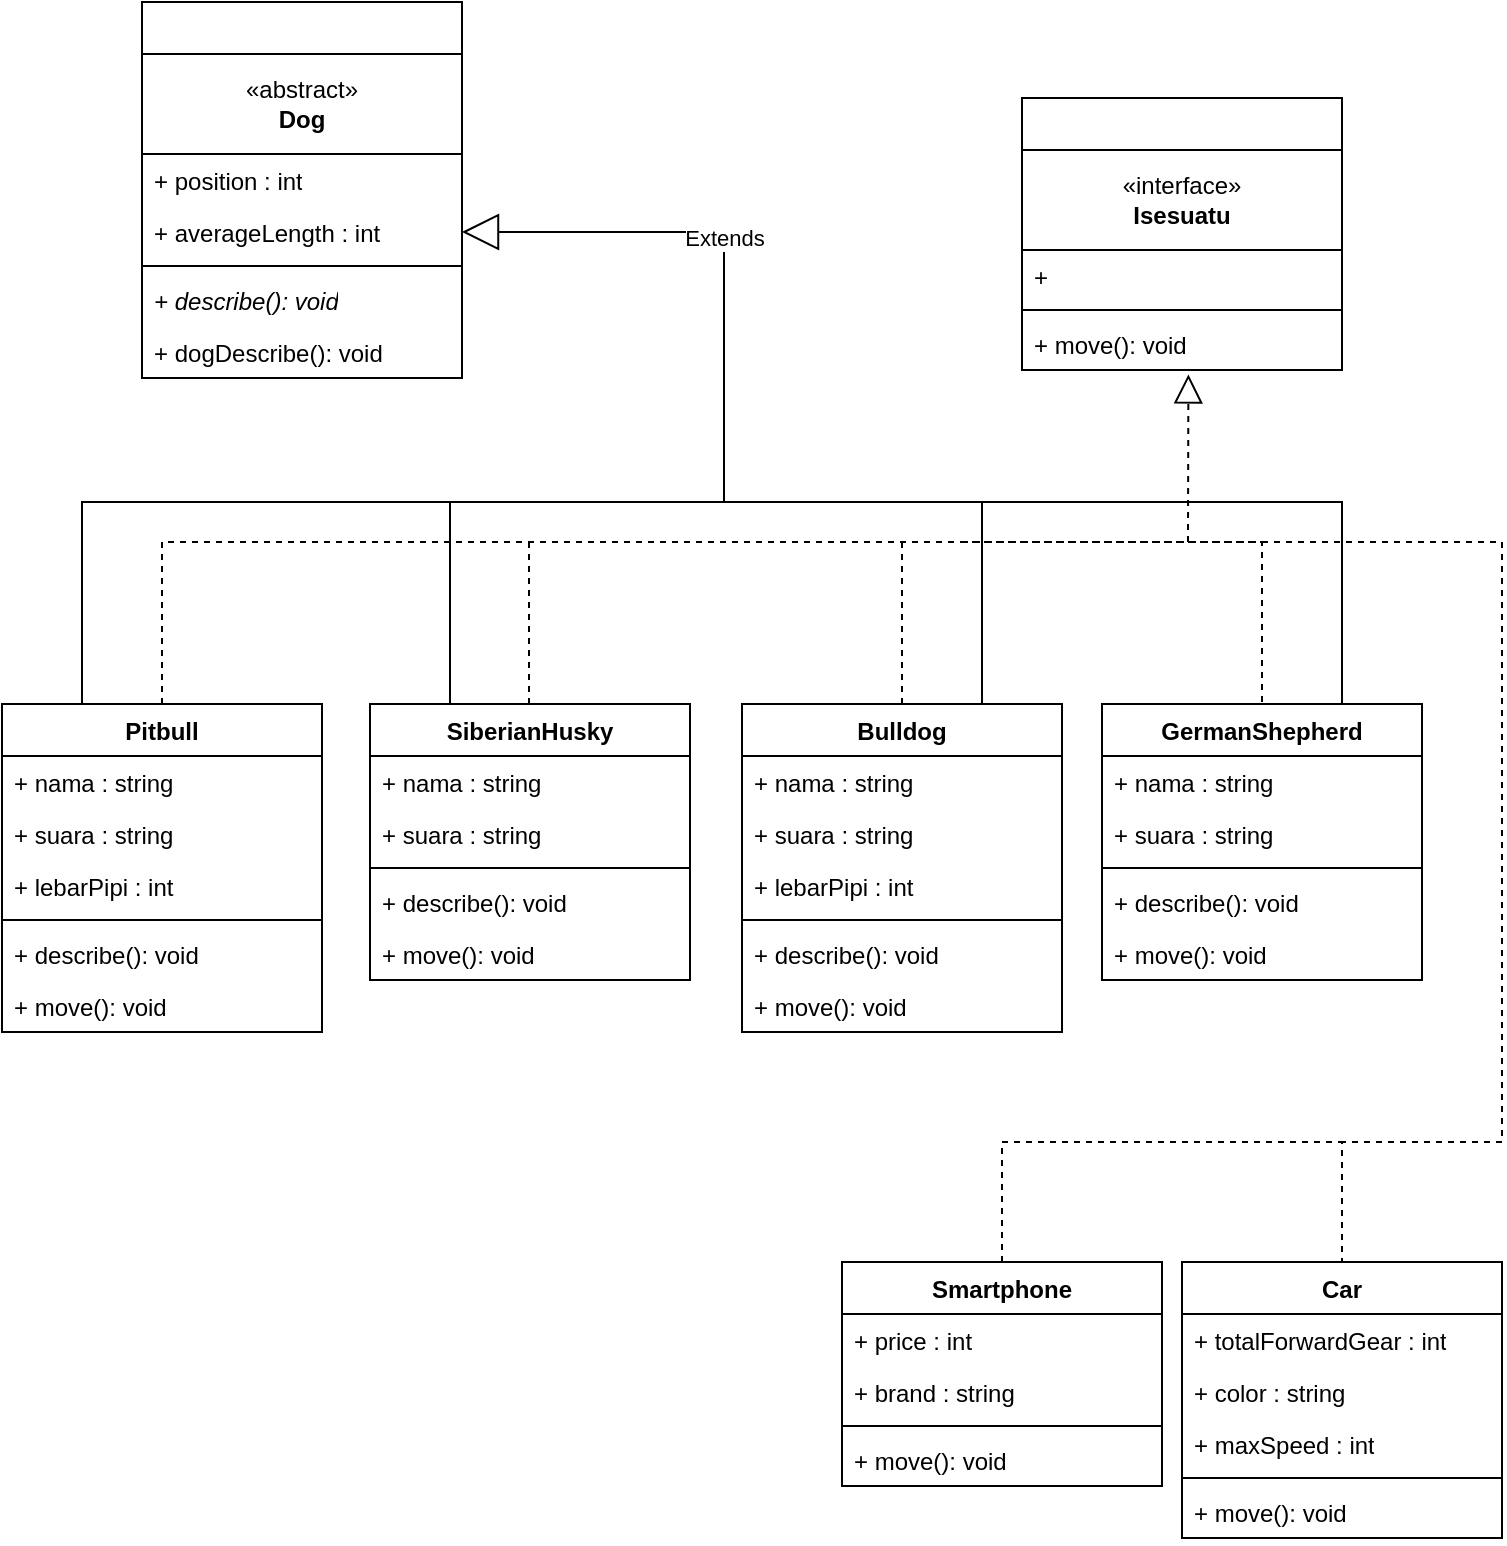 <mxfile version="24.2.5" type="device">
  <diagram id="C5RBs43oDa-KdzZeNtuy" name="Page-1">
    <mxGraphModel dx="1050" dy="621" grid="1" gridSize="10" guides="1" tooltips="1" connect="1" arrows="1" fold="1" page="1" pageScale="1" pageWidth="827" pageHeight="1169" math="0" shadow="0">
      <root>
        <mxCell id="WIyWlLk6GJQsqaUBKTNV-0" />
        <mxCell id="WIyWlLk6GJQsqaUBKTNV-1" parent="WIyWlLk6GJQsqaUBKTNV-0" />
        <mxCell id="BOajT0bj63UfGUeSzgI--5" value="" style="swimlane;fontStyle=1;align=center;verticalAlign=top;childLayout=stackLayout;horizontal=1;startSize=26;horizontalStack=0;resizeParent=1;resizeParentMax=0;resizeLast=0;collapsible=1;marginBottom=0;whiteSpace=wrap;html=1;" vertex="1" parent="WIyWlLk6GJQsqaUBKTNV-1">
          <mxGeometry x="550" y="68" width="160" height="136" as="geometry" />
        </mxCell>
        <mxCell id="BOajT0bj63UfGUeSzgI--4" value="«interface»&lt;br&gt;&lt;b&gt;Isesuatu&lt;/b&gt;" style="html=1;whiteSpace=wrap;" vertex="1" parent="BOajT0bj63UfGUeSzgI--5">
          <mxGeometry y="26" width="160" height="50" as="geometry" />
        </mxCell>
        <mxCell id="BOajT0bj63UfGUeSzgI--6" value="+" style="text;strokeColor=none;fillColor=none;align=left;verticalAlign=top;spacingLeft=4;spacingRight=4;overflow=hidden;rotatable=0;points=[[0,0.5],[1,0.5]];portConstraint=eastwest;whiteSpace=wrap;html=1;" vertex="1" parent="BOajT0bj63UfGUeSzgI--5">
          <mxGeometry y="76" width="160" height="26" as="geometry" />
        </mxCell>
        <mxCell id="BOajT0bj63UfGUeSzgI--7" value="" style="line;strokeWidth=1;fillColor=none;align=left;verticalAlign=middle;spacingTop=-1;spacingLeft=3;spacingRight=3;rotatable=0;labelPosition=right;points=[];portConstraint=eastwest;strokeColor=inherit;" vertex="1" parent="BOajT0bj63UfGUeSzgI--5">
          <mxGeometry y="102" width="160" height="8" as="geometry" />
        </mxCell>
        <mxCell id="BOajT0bj63UfGUeSzgI--8" value="+ move(): void" style="text;strokeColor=none;fillColor=none;align=left;verticalAlign=top;spacingLeft=4;spacingRight=4;overflow=hidden;rotatable=0;points=[[0,0.5],[1,0.5]];portConstraint=eastwest;whiteSpace=wrap;html=1;" vertex="1" parent="BOajT0bj63UfGUeSzgI--5">
          <mxGeometry y="110" width="160" height="26" as="geometry" />
        </mxCell>
        <mxCell id="BOajT0bj63UfGUeSzgI--9" value="" style="swimlane;fontStyle=1;align=center;verticalAlign=top;childLayout=stackLayout;horizontal=1;startSize=26;horizontalStack=0;resizeParent=1;resizeParentMax=0;resizeLast=0;collapsible=1;marginBottom=0;whiteSpace=wrap;html=1;" vertex="1" parent="WIyWlLk6GJQsqaUBKTNV-1">
          <mxGeometry x="110" y="20" width="160" height="188" as="geometry" />
        </mxCell>
        <mxCell id="BOajT0bj63UfGUeSzgI--10" value="«abstract»&lt;br&gt;&lt;b&gt;Dog&lt;/b&gt;" style="html=1;whiteSpace=wrap;" vertex="1" parent="BOajT0bj63UfGUeSzgI--9">
          <mxGeometry y="26" width="160" height="50" as="geometry" />
        </mxCell>
        <mxCell id="BOajT0bj63UfGUeSzgI--11" value="+ position : int" style="text;strokeColor=none;fillColor=none;align=left;verticalAlign=top;spacingLeft=4;spacingRight=4;overflow=hidden;rotatable=0;points=[[0,0.5],[1,0.5]];portConstraint=eastwest;whiteSpace=wrap;html=1;" vertex="1" parent="BOajT0bj63UfGUeSzgI--9">
          <mxGeometry y="76" width="160" height="26" as="geometry" />
        </mxCell>
        <mxCell id="BOajT0bj63UfGUeSzgI--19" value="+ averageLength : int" style="text;strokeColor=none;fillColor=none;align=left;verticalAlign=top;spacingLeft=4;spacingRight=4;overflow=hidden;rotatable=0;points=[[0,0.5],[1,0.5]];portConstraint=eastwest;whiteSpace=wrap;html=1;" vertex="1" parent="BOajT0bj63UfGUeSzgI--9">
          <mxGeometry y="102" width="160" height="26" as="geometry" />
        </mxCell>
        <mxCell id="BOajT0bj63UfGUeSzgI--12" value="" style="line;strokeWidth=1;fillColor=none;align=left;verticalAlign=middle;spacingTop=-1;spacingLeft=3;spacingRight=3;rotatable=0;labelPosition=right;points=[];portConstraint=eastwest;strokeColor=inherit;" vertex="1" parent="BOajT0bj63UfGUeSzgI--9">
          <mxGeometry y="128" width="160" height="8" as="geometry" />
        </mxCell>
        <mxCell id="BOajT0bj63UfGUeSzgI--13" value="+ describe(): void" style="text;strokeColor=none;fillColor=none;align=left;verticalAlign=top;spacingLeft=4;spacingRight=4;overflow=hidden;rotatable=0;points=[[0,0.5],[1,0.5]];portConstraint=eastwest;whiteSpace=wrap;html=1;fontStyle=2" vertex="1" parent="BOajT0bj63UfGUeSzgI--9">
          <mxGeometry y="136" width="160" height="26" as="geometry" />
        </mxCell>
        <mxCell id="BOajT0bj63UfGUeSzgI--20" value="+ dogDescribe(): void" style="text;strokeColor=none;fillColor=none;align=left;verticalAlign=top;spacingLeft=4;spacingRight=4;overflow=hidden;rotatable=0;points=[[0,0.5],[1,0.5]];portConstraint=eastwest;whiteSpace=wrap;html=1;" vertex="1" parent="BOajT0bj63UfGUeSzgI--9">
          <mxGeometry y="162" width="160" height="26" as="geometry" />
        </mxCell>
        <mxCell id="BOajT0bj63UfGUeSzgI--21" value="Pitbull" style="swimlane;fontStyle=1;align=center;verticalAlign=top;childLayout=stackLayout;horizontal=1;startSize=26;horizontalStack=0;resizeParent=1;resizeParentMax=0;resizeLast=0;collapsible=1;marginBottom=0;whiteSpace=wrap;html=1;" vertex="1" parent="WIyWlLk6GJQsqaUBKTNV-1">
          <mxGeometry x="40" y="371" width="160" height="164" as="geometry" />
        </mxCell>
        <mxCell id="BOajT0bj63UfGUeSzgI--23" value="+ nama : string" style="text;strokeColor=none;fillColor=none;align=left;verticalAlign=top;spacingLeft=4;spacingRight=4;overflow=hidden;rotatable=0;points=[[0,0.5],[1,0.5]];portConstraint=eastwest;whiteSpace=wrap;html=1;" vertex="1" parent="BOajT0bj63UfGUeSzgI--21">
          <mxGeometry y="26" width="160" height="26" as="geometry" />
        </mxCell>
        <mxCell id="BOajT0bj63UfGUeSzgI--24" value="+ suara : string" style="text;strokeColor=none;fillColor=none;align=left;verticalAlign=top;spacingLeft=4;spacingRight=4;overflow=hidden;rotatable=0;points=[[0,0.5],[1,0.5]];portConstraint=eastwest;whiteSpace=wrap;html=1;" vertex="1" parent="BOajT0bj63UfGUeSzgI--21">
          <mxGeometry y="52" width="160" height="26" as="geometry" />
        </mxCell>
        <mxCell id="BOajT0bj63UfGUeSzgI--28" value="+ lebarPipi : int" style="text;strokeColor=none;fillColor=none;align=left;verticalAlign=top;spacingLeft=4;spacingRight=4;overflow=hidden;rotatable=0;points=[[0,0.5],[1,0.5]];portConstraint=eastwest;whiteSpace=wrap;html=1;" vertex="1" parent="BOajT0bj63UfGUeSzgI--21">
          <mxGeometry y="78" width="160" height="26" as="geometry" />
        </mxCell>
        <mxCell id="BOajT0bj63UfGUeSzgI--25" value="" style="line;strokeWidth=1;fillColor=none;align=left;verticalAlign=middle;spacingTop=-1;spacingLeft=3;spacingRight=3;rotatable=0;labelPosition=right;points=[];portConstraint=eastwest;strokeColor=inherit;" vertex="1" parent="BOajT0bj63UfGUeSzgI--21">
          <mxGeometry y="104" width="160" height="8" as="geometry" />
        </mxCell>
        <mxCell id="BOajT0bj63UfGUeSzgI--26" value="+ describe(): void" style="text;strokeColor=none;fillColor=none;align=left;verticalAlign=top;spacingLeft=4;spacingRight=4;overflow=hidden;rotatable=0;points=[[0,0.5],[1,0.5]];portConstraint=eastwest;whiteSpace=wrap;html=1;fontStyle=0" vertex="1" parent="BOajT0bj63UfGUeSzgI--21">
          <mxGeometry y="112" width="160" height="26" as="geometry" />
        </mxCell>
        <mxCell id="BOajT0bj63UfGUeSzgI--27" value="+ move(): void" style="text;strokeColor=none;fillColor=none;align=left;verticalAlign=top;spacingLeft=4;spacingRight=4;overflow=hidden;rotatable=0;points=[[0,0.5],[1,0.5]];portConstraint=eastwest;whiteSpace=wrap;html=1;" vertex="1" parent="BOajT0bj63UfGUeSzgI--21">
          <mxGeometry y="138" width="160" height="26" as="geometry" />
        </mxCell>
        <mxCell id="BOajT0bj63UfGUeSzgI--29" value="SiberianHusky" style="swimlane;fontStyle=1;align=center;verticalAlign=top;childLayout=stackLayout;horizontal=1;startSize=26;horizontalStack=0;resizeParent=1;resizeParentMax=0;resizeLast=0;collapsible=1;marginBottom=0;whiteSpace=wrap;html=1;" vertex="1" parent="WIyWlLk6GJQsqaUBKTNV-1">
          <mxGeometry x="224" y="371" width="160" height="138" as="geometry" />
        </mxCell>
        <mxCell id="BOajT0bj63UfGUeSzgI--31" value="+ nama : string" style="text;strokeColor=none;fillColor=none;align=left;verticalAlign=top;spacingLeft=4;spacingRight=4;overflow=hidden;rotatable=0;points=[[0,0.5],[1,0.5]];portConstraint=eastwest;whiteSpace=wrap;html=1;" vertex="1" parent="BOajT0bj63UfGUeSzgI--29">
          <mxGeometry y="26" width="160" height="26" as="geometry" />
        </mxCell>
        <mxCell id="BOajT0bj63UfGUeSzgI--32" value="+ suara : string" style="text;strokeColor=none;fillColor=none;align=left;verticalAlign=top;spacingLeft=4;spacingRight=4;overflow=hidden;rotatable=0;points=[[0,0.5],[1,0.5]];portConstraint=eastwest;whiteSpace=wrap;html=1;" vertex="1" parent="BOajT0bj63UfGUeSzgI--29">
          <mxGeometry y="52" width="160" height="26" as="geometry" />
        </mxCell>
        <mxCell id="BOajT0bj63UfGUeSzgI--34" value="" style="line;strokeWidth=1;fillColor=none;align=left;verticalAlign=middle;spacingTop=-1;spacingLeft=3;spacingRight=3;rotatable=0;labelPosition=right;points=[];portConstraint=eastwest;strokeColor=inherit;" vertex="1" parent="BOajT0bj63UfGUeSzgI--29">
          <mxGeometry y="78" width="160" height="8" as="geometry" />
        </mxCell>
        <mxCell id="BOajT0bj63UfGUeSzgI--35" value="+ describe(): void" style="text;strokeColor=none;fillColor=none;align=left;verticalAlign=top;spacingLeft=4;spacingRight=4;overflow=hidden;rotatable=0;points=[[0,0.5],[1,0.5]];portConstraint=eastwest;whiteSpace=wrap;html=1;fontStyle=0" vertex="1" parent="BOajT0bj63UfGUeSzgI--29">
          <mxGeometry y="86" width="160" height="26" as="geometry" />
        </mxCell>
        <mxCell id="BOajT0bj63UfGUeSzgI--36" value="+ move(): void" style="text;strokeColor=none;fillColor=none;align=left;verticalAlign=top;spacingLeft=4;spacingRight=4;overflow=hidden;rotatable=0;points=[[0,0.5],[1,0.5]];portConstraint=eastwest;whiteSpace=wrap;html=1;" vertex="1" parent="BOajT0bj63UfGUeSzgI--29">
          <mxGeometry y="112" width="160" height="26" as="geometry" />
        </mxCell>
        <mxCell id="BOajT0bj63UfGUeSzgI--37" value="Bulldog" style="swimlane;fontStyle=1;align=center;verticalAlign=top;childLayout=stackLayout;horizontal=1;startSize=26;horizontalStack=0;resizeParent=1;resizeParentMax=0;resizeLast=0;collapsible=1;marginBottom=0;whiteSpace=wrap;html=1;" vertex="1" parent="WIyWlLk6GJQsqaUBKTNV-1">
          <mxGeometry x="410" y="371" width="160" height="164" as="geometry" />
        </mxCell>
        <mxCell id="BOajT0bj63UfGUeSzgI--39" value="+ nama : string" style="text;strokeColor=none;fillColor=none;align=left;verticalAlign=top;spacingLeft=4;spacingRight=4;overflow=hidden;rotatable=0;points=[[0,0.5],[1,0.5]];portConstraint=eastwest;whiteSpace=wrap;html=1;" vertex="1" parent="BOajT0bj63UfGUeSzgI--37">
          <mxGeometry y="26" width="160" height="26" as="geometry" />
        </mxCell>
        <mxCell id="BOajT0bj63UfGUeSzgI--40" value="+ suara : string" style="text;strokeColor=none;fillColor=none;align=left;verticalAlign=top;spacingLeft=4;spacingRight=4;overflow=hidden;rotatable=0;points=[[0,0.5],[1,0.5]];portConstraint=eastwest;whiteSpace=wrap;html=1;" vertex="1" parent="BOajT0bj63UfGUeSzgI--37">
          <mxGeometry y="52" width="160" height="26" as="geometry" />
        </mxCell>
        <mxCell id="BOajT0bj63UfGUeSzgI--41" value="+ lebarPipi : int" style="text;strokeColor=none;fillColor=none;align=left;verticalAlign=top;spacingLeft=4;spacingRight=4;overflow=hidden;rotatable=0;points=[[0,0.5],[1,0.5]];portConstraint=eastwest;whiteSpace=wrap;html=1;" vertex="1" parent="BOajT0bj63UfGUeSzgI--37">
          <mxGeometry y="78" width="160" height="26" as="geometry" />
        </mxCell>
        <mxCell id="BOajT0bj63UfGUeSzgI--42" value="" style="line;strokeWidth=1;fillColor=none;align=left;verticalAlign=middle;spacingTop=-1;spacingLeft=3;spacingRight=3;rotatable=0;labelPosition=right;points=[];portConstraint=eastwest;strokeColor=inherit;" vertex="1" parent="BOajT0bj63UfGUeSzgI--37">
          <mxGeometry y="104" width="160" height="8" as="geometry" />
        </mxCell>
        <mxCell id="BOajT0bj63UfGUeSzgI--43" value="+ describe(): void" style="text;strokeColor=none;fillColor=none;align=left;verticalAlign=top;spacingLeft=4;spacingRight=4;overflow=hidden;rotatable=0;points=[[0,0.5],[1,0.5]];portConstraint=eastwest;whiteSpace=wrap;html=1;fontStyle=0" vertex="1" parent="BOajT0bj63UfGUeSzgI--37">
          <mxGeometry y="112" width="160" height="26" as="geometry" />
        </mxCell>
        <mxCell id="BOajT0bj63UfGUeSzgI--44" value="+ move(): void" style="text;strokeColor=none;fillColor=none;align=left;verticalAlign=top;spacingLeft=4;spacingRight=4;overflow=hidden;rotatable=0;points=[[0,0.5],[1,0.5]];portConstraint=eastwest;whiteSpace=wrap;html=1;" vertex="1" parent="BOajT0bj63UfGUeSzgI--37">
          <mxGeometry y="138" width="160" height="26" as="geometry" />
        </mxCell>
        <mxCell id="BOajT0bj63UfGUeSzgI--45" value="GermanShepherd" style="swimlane;fontStyle=1;align=center;verticalAlign=top;childLayout=stackLayout;horizontal=1;startSize=26;horizontalStack=0;resizeParent=1;resizeParentMax=0;resizeLast=0;collapsible=1;marginBottom=0;whiteSpace=wrap;html=1;" vertex="1" parent="WIyWlLk6GJQsqaUBKTNV-1">
          <mxGeometry x="590" y="371" width="160" height="138" as="geometry" />
        </mxCell>
        <mxCell id="BOajT0bj63UfGUeSzgI--47" value="+ nama : string" style="text;strokeColor=none;fillColor=none;align=left;verticalAlign=top;spacingLeft=4;spacingRight=4;overflow=hidden;rotatable=0;points=[[0,0.5],[1,0.5]];portConstraint=eastwest;whiteSpace=wrap;html=1;" vertex="1" parent="BOajT0bj63UfGUeSzgI--45">
          <mxGeometry y="26" width="160" height="26" as="geometry" />
        </mxCell>
        <mxCell id="BOajT0bj63UfGUeSzgI--48" value="+ suara : string" style="text;strokeColor=none;fillColor=none;align=left;verticalAlign=top;spacingLeft=4;spacingRight=4;overflow=hidden;rotatable=0;points=[[0,0.5],[1,0.5]];portConstraint=eastwest;whiteSpace=wrap;html=1;" vertex="1" parent="BOajT0bj63UfGUeSzgI--45">
          <mxGeometry y="52" width="160" height="26" as="geometry" />
        </mxCell>
        <mxCell id="BOajT0bj63UfGUeSzgI--49" value="" style="line;strokeWidth=1;fillColor=none;align=left;verticalAlign=middle;spacingTop=-1;spacingLeft=3;spacingRight=3;rotatable=0;labelPosition=right;points=[];portConstraint=eastwest;strokeColor=inherit;" vertex="1" parent="BOajT0bj63UfGUeSzgI--45">
          <mxGeometry y="78" width="160" height="8" as="geometry" />
        </mxCell>
        <mxCell id="BOajT0bj63UfGUeSzgI--50" value="+ describe(): void" style="text;strokeColor=none;fillColor=none;align=left;verticalAlign=top;spacingLeft=4;spacingRight=4;overflow=hidden;rotatable=0;points=[[0,0.5],[1,0.5]];portConstraint=eastwest;whiteSpace=wrap;html=1;fontStyle=0" vertex="1" parent="BOajT0bj63UfGUeSzgI--45">
          <mxGeometry y="86" width="160" height="26" as="geometry" />
        </mxCell>
        <mxCell id="BOajT0bj63UfGUeSzgI--51" value="+ move(): void" style="text;strokeColor=none;fillColor=none;align=left;verticalAlign=top;spacingLeft=4;spacingRight=4;overflow=hidden;rotatable=0;points=[[0,0.5],[1,0.5]];portConstraint=eastwest;whiteSpace=wrap;html=1;" vertex="1" parent="BOajT0bj63UfGUeSzgI--45">
          <mxGeometry y="112" width="160" height="26" as="geometry" />
        </mxCell>
        <mxCell id="BOajT0bj63UfGUeSzgI--52" value="Smartphone" style="swimlane;fontStyle=1;align=center;verticalAlign=top;childLayout=stackLayout;horizontal=1;startSize=26;horizontalStack=0;resizeParent=1;resizeParentMax=0;resizeLast=0;collapsible=1;marginBottom=0;whiteSpace=wrap;html=1;" vertex="1" parent="WIyWlLk6GJQsqaUBKTNV-1">
          <mxGeometry x="460" y="650" width="160" height="112" as="geometry" />
        </mxCell>
        <mxCell id="BOajT0bj63UfGUeSzgI--54" value="+ price : int" style="text;strokeColor=none;fillColor=none;align=left;verticalAlign=top;spacingLeft=4;spacingRight=4;overflow=hidden;rotatable=0;points=[[0,0.5],[1,0.5]];portConstraint=eastwest;whiteSpace=wrap;html=1;" vertex="1" parent="BOajT0bj63UfGUeSzgI--52">
          <mxGeometry y="26" width="160" height="26" as="geometry" />
        </mxCell>
        <mxCell id="BOajT0bj63UfGUeSzgI--55" value="+ brand : string" style="text;strokeColor=none;fillColor=none;align=left;verticalAlign=top;spacingLeft=4;spacingRight=4;overflow=hidden;rotatable=0;points=[[0,0.5],[1,0.5]];portConstraint=eastwest;whiteSpace=wrap;html=1;" vertex="1" parent="BOajT0bj63UfGUeSzgI--52">
          <mxGeometry y="52" width="160" height="26" as="geometry" />
        </mxCell>
        <mxCell id="BOajT0bj63UfGUeSzgI--56" value="" style="line;strokeWidth=1;fillColor=none;align=left;verticalAlign=middle;spacingTop=-1;spacingLeft=3;spacingRight=3;rotatable=0;labelPosition=right;points=[];portConstraint=eastwest;strokeColor=inherit;" vertex="1" parent="BOajT0bj63UfGUeSzgI--52">
          <mxGeometry y="78" width="160" height="8" as="geometry" />
        </mxCell>
        <mxCell id="BOajT0bj63UfGUeSzgI--58" value="+ move(): void" style="text;strokeColor=none;fillColor=none;align=left;verticalAlign=top;spacingLeft=4;spacingRight=4;overflow=hidden;rotatable=0;points=[[0,0.5],[1,0.5]];portConstraint=eastwest;whiteSpace=wrap;html=1;" vertex="1" parent="BOajT0bj63UfGUeSzgI--52">
          <mxGeometry y="86" width="160" height="26" as="geometry" />
        </mxCell>
        <mxCell id="BOajT0bj63UfGUeSzgI--59" value="Car" style="swimlane;fontStyle=1;align=center;verticalAlign=top;childLayout=stackLayout;horizontal=1;startSize=26;horizontalStack=0;resizeParent=1;resizeParentMax=0;resizeLast=0;collapsible=1;marginBottom=0;whiteSpace=wrap;html=1;" vertex="1" parent="WIyWlLk6GJQsqaUBKTNV-1">
          <mxGeometry x="630" y="650" width="160" height="138" as="geometry" />
        </mxCell>
        <mxCell id="BOajT0bj63UfGUeSzgI--61" value="+ totalForwardGear : int" style="text;strokeColor=none;fillColor=none;align=left;verticalAlign=top;spacingLeft=4;spacingRight=4;overflow=hidden;rotatable=0;points=[[0,0.5],[1,0.5]];portConstraint=eastwest;whiteSpace=wrap;html=1;" vertex="1" parent="BOajT0bj63UfGUeSzgI--59">
          <mxGeometry y="26" width="160" height="26" as="geometry" />
        </mxCell>
        <mxCell id="BOajT0bj63UfGUeSzgI--62" value="+ color : string" style="text;strokeColor=none;fillColor=none;align=left;verticalAlign=top;spacingLeft=4;spacingRight=4;overflow=hidden;rotatable=0;points=[[0,0.5],[1,0.5]];portConstraint=eastwest;whiteSpace=wrap;html=1;" vertex="1" parent="BOajT0bj63UfGUeSzgI--59">
          <mxGeometry y="52" width="160" height="26" as="geometry" />
        </mxCell>
        <mxCell id="BOajT0bj63UfGUeSzgI--65" value="+ maxSpeed : int" style="text;strokeColor=none;fillColor=none;align=left;verticalAlign=top;spacingLeft=4;spacingRight=4;overflow=hidden;rotatable=0;points=[[0,0.5],[1,0.5]];portConstraint=eastwest;whiteSpace=wrap;html=1;" vertex="1" parent="BOajT0bj63UfGUeSzgI--59">
          <mxGeometry y="78" width="160" height="26" as="geometry" />
        </mxCell>
        <mxCell id="BOajT0bj63UfGUeSzgI--63" value="" style="line;strokeWidth=1;fillColor=none;align=left;verticalAlign=middle;spacingTop=-1;spacingLeft=3;spacingRight=3;rotatable=0;labelPosition=right;points=[];portConstraint=eastwest;strokeColor=inherit;" vertex="1" parent="BOajT0bj63UfGUeSzgI--59">
          <mxGeometry y="104" width="160" height="8" as="geometry" />
        </mxCell>
        <mxCell id="BOajT0bj63UfGUeSzgI--64" value="+ move(): void" style="text;strokeColor=none;fillColor=none;align=left;verticalAlign=top;spacingLeft=4;spacingRight=4;overflow=hidden;rotatable=0;points=[[0,0.5],[1,0.5]];portConstraint=eastwest;whiteSpace=wrap;html=1;" vertex="1" parent="BOajT0bj63UfGUeSzgI--59">
          <mxGeometry y="112" width="160" height="26" as="geometry" />
        </mxCell>
        <mxCell id="BOajT0bj63UfGUeSzgI--67" value="" style="endArrow=block;dashed=1;endFill=0;endSize=12;html=1;rounded=0;entryX=0.52;entryY=1.085;entryDx=0;entryDy=0;entryPerimeter=0;" edge="1" parent="WIyWlLk6GJQsqaUBKTNV-1" target="BOajT0bj63UfGUeSzgI--8">
          <mxGeometry width="160" relative="1" as="geometry">
            <mxPoint x="633" y="290" as="sourcePoint" />
            <mxPoint x="350" y="630" as="targetPoint" />
          </mxGeometry>
        </mxCell>
        <mxCell id="BOajT0bj63UfGUeSzgI--68" value="" style="endArrow=none;dashed=1;endFill=0;endSize=12;html=1;rounded=0;edgeStyle=orthogonalEdgeStyle;entryX=0.5;entryY=0;entryDx=0;entryDy=0;exitX=0.5;exitY=0;exitDx=0;exitDy=0;" edge="1" parent="WIyWlLk6GJQsqaUBKTNV-1" source="BOajT0bj63UfGUeSzgI--21" target="BOajT0bj63UfGUeSzgI--45">
          <mxGeometry width="160" relative="1" as="geometry">
            <mxPoint x="120" y="310" as="sourcePoint" />
            <mxPoint x="580" y="300" as="targetPoint" />
            <Array as="points">
              <mxPoint x="120" y="290" />
              <mxPoint x="670" y="290" />
            </Array>
          </mxGeometry>
        </mxCell>
        <mxCell id="BOajT0bj63UfGUeSzgI--70" value="" style="endArrow=none;dashed=1;endFill=0;endSize=12;html=1;rounded=0;edgeStyle=orthogonalEdgeStyle;entryX=0.5;entryY=0;entryDx=0;entryDy=0;" edge="1" parent="WIyWlLk6GJQsqaUBKTNV-1" target="BOajT0bj63UfGUeSzgI--59">
          <mxGeometry width="160" relative="1" as="geometry">
            <mxPoint x="520" y="290" as="sourcePoint" />
            <mxPoint x="1070" y="401" as="targetPoint" />
            <Array as="points">
              <mxPoint x="790" y="290" />
              <mxPoint x="790" y="590" />
              <mxPoint x="710" y="590" />
            </Array>
          </mxGeometry>
        </mxCell>
        <mxCell id="BOajT0bj63UfGUeSzgI--71" value="" style="endArrow=none;dashed=1;endFill=0;endSize=12;html=1;rounded=0;edgeStyle=orthogonalEdgeStyle;entryX=0.5;entryY=0;entryDx=0;entryDy=0;exitX=0.5;exitY=0;exitDx=0;exitDy=0;" edge="1" parent="WIyWlLk6GJQsqaUBKTNV-1" source="BOajT0bj63UfGUeSzgI--52">
          <mxGeometry width="160" relative="1" as="geometry">
            <mxPoint x="280" y="660" as="sourcePoint" />
            <mxPoint x="710" y="650" as="targetPoint" />
            <Array as="points">
              <mxPoint x="540" y="590" />
              <mxPoint x="710" y="590" />
            </Array>
          </mxGeometry>
        </mxCell>
        <mxCell id="BOajT0bj63UfGUeSzgI--72" value="" style="endArrow=none;dashed=1;endFill=0;endSize=12;html=1;rounded=0;exitX=0.5;exitY=0;exitDx=0;exitDy=0;" edge="1" parent="WIyWlLk6GJQsqaUBKTNV-1" source="BOajT0bj63UfGUeSzgI--37">
          <mxGeometry width="160" relative="1" as="geometry">
            <mxPoint x="510" y="324" as="sourcePoint" />
            <mxPoint x="490" y="290" as="targetPoint" />
          </mxGeometry>
        </mxCell>
        <mxCell id="BOajT0bj63UfGUeSzgI--73" value="" style="endArrow=none;dashed=1;endFill=0;endSize=12;html=1;rounded=0;exitX=0.5;exitY=0;exitDx=0;exitDy=0;" edge="1" parent="WIyWlLk6GJQsqaUBKTNV-1">
          <mxGeometry width="160" relative="1" as="geometry">
            <mxPoint x="303.5" y="371" as="sourcePoint" />
            <mxPoint x="303.5" y="290" as="targetPoint" />
          </mxGeometry>
        </mxCell>
        <mxCell id="BOajT0bj63UfGUeSzgI--74" value="Extends" style="endArrow=block;endSize=16;endFill=0;html=1;rounded=0;edgeStyle=orthogonalEdgeStyle;entryX=1;entryY=0.5;entryDx=0;entryDy=0;" edge="1" parent="WIyWlLk6GJQsqaUBKTNV-1" target="BOajT0bj63UfGUeSzgI--19">
          <mxGeometry width="160" relative="1" as="geometry">
            <mxPoint x="400" y="270" as="sourcePoint" />
            <mxPoint x="400" y="150" as="targetPoint" />
            <Array as="points">
              <mxPoint x="401" y="270" />
              <mxPoint x="401" y="135" />
            </Array>
          </mxGeometry>
        </mxCell>
        <mxCell id="BOajT0bj63UfGUeSzgI--76" value="" style="endArrow=none;endFill=0;endSize=12;html=1;rounded=0;edgeStyle=orthogonalEdgeStyle;entryX=0.75;entryY=0;entryDx=0;entryDy=0;exitX=0.25;exitY=0;exitDx=0;exitDy=0;" edge="1" parent="WIyWlLk6GJQsqaUBKTNV-1" source="BOajT0bj63UfGUeSzgI--21" target="BOajT0bj63UfGUeSzgI--45">
          <mxGeometry width="160" relative="1" as="geometry">
            <mxPoint x="130" y="351" as="sourcePoint" />
            <mxPoint x="680" y="351" as="targetPoint" />
            <Array as="points">
              <mxPoint x="80" y="270" />
              <mxPoint x="710" y="270" />
            </Array>
          </mxGeometry>
        </mxCell>
        <mxCell id="BOajT0bj63UfGUeSzgI--77" value="" style="endArrow=none;endFill=0;endSize=12;html=1;rounded=0;exitX=0.25;exitY=0;exitDx=0;exitDy=0;" edge="1" parent="WIyWlLk6GJQsqaUBKTNV-1" source="BOajT0bj63UfGUeSzgI--29">
          <mxGeometry width="160" relative="1" as="geometry">
            <mxPoint x="280" y="371" as="sourcePoint" />
            <mxPoint x="264" y="270" as="targetPoint" />
          </mxGeometry>
        </mxCell>
        <mxCell id="BOajT0bj63UfGUeSzgI--78" value="" style="endArrow=none;endFill=0;endSize=12;html=1;rounded=0;exitX=0.75;exitY=0;exitDx=0;exitDy=0;" edge="1" parent="WIyWlLk6GJQsqaUBKTNV-1" source="BOajT0bj63UfGUeSzgI--37">
          <mxGeometry width="160" relative="1" as="geometry">
            <mxPoint x="530" y="331" as="sourcePoint" />
            <mxPoint x="530" y="270" as="targetPoint" />
          </mxGeometry>
        </mxCell>
      </root>
    </mxGraphModel>
  </diagram>
</mxfile>
